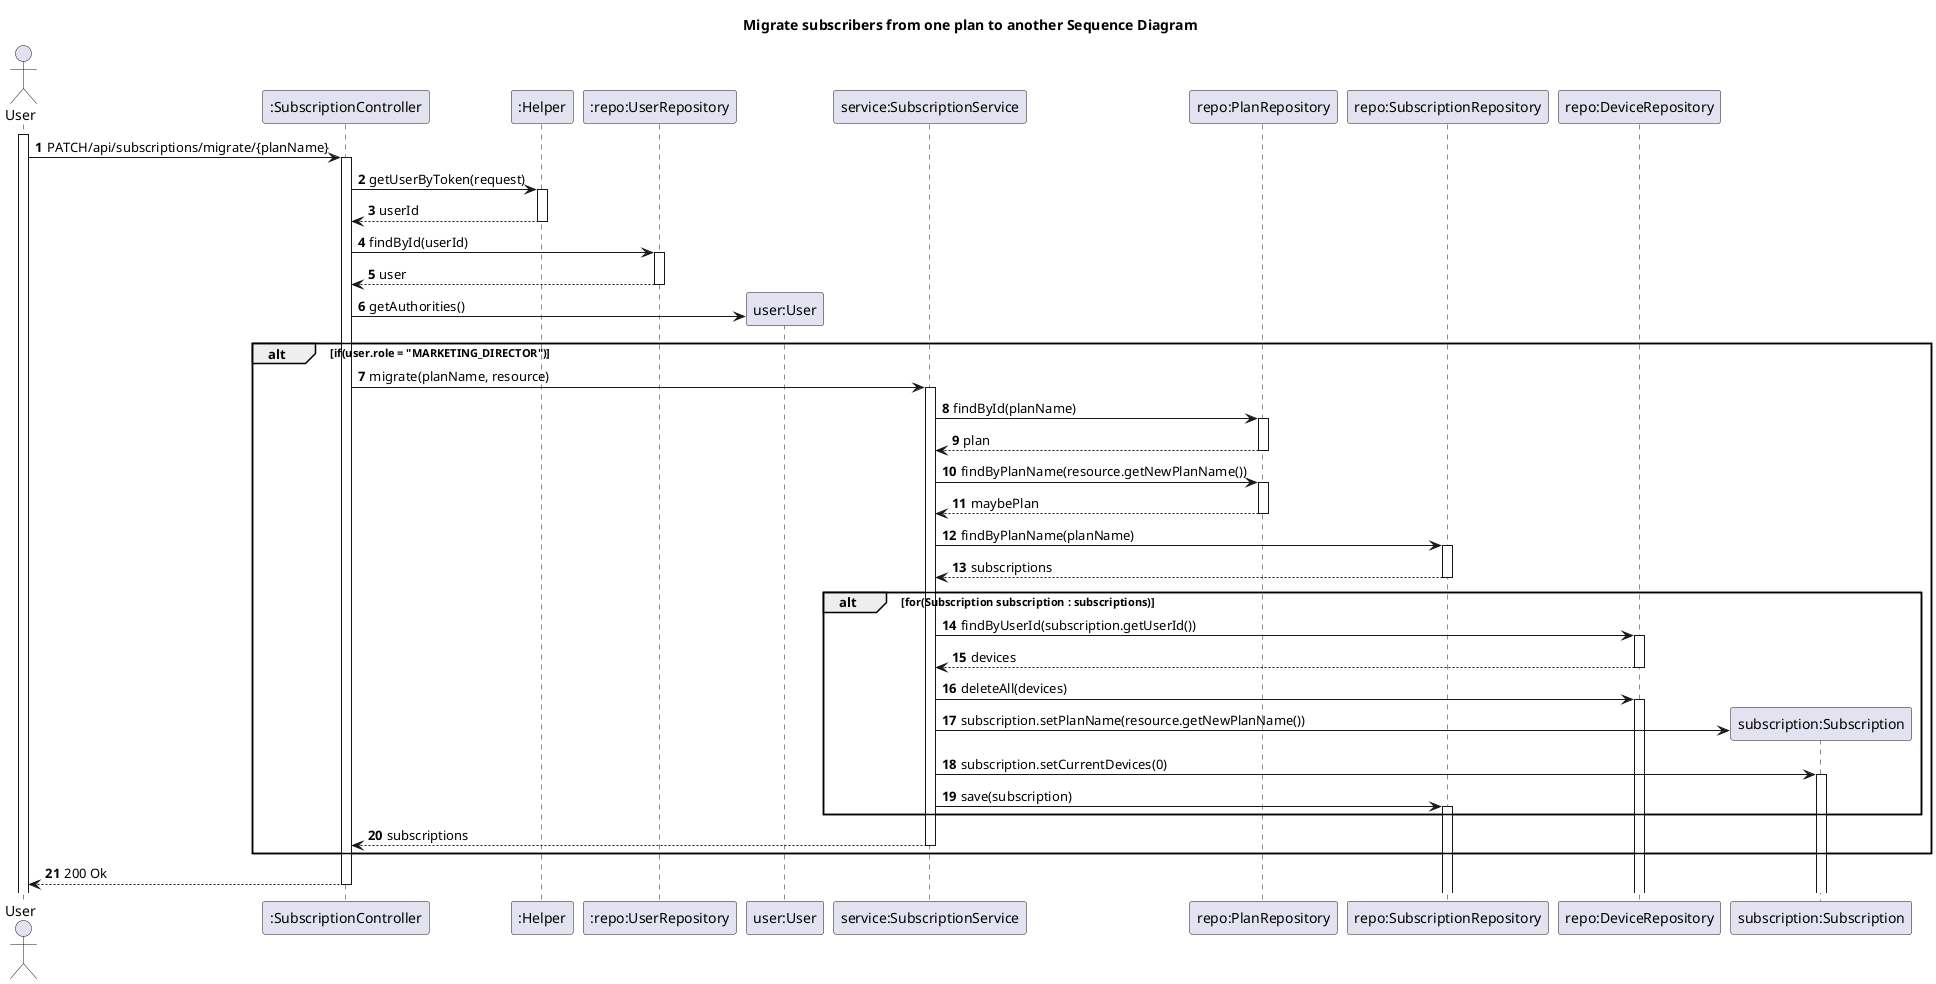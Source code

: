 @startuml
'https://plantuml.com/sequence-diagram

title Migrate subscribers from one plan to another Sequence Diagram

autoactivate on
autonumber

actor "User" as User
participant ":SubscriptionController" as Ctrl
participant ":Helper" as Helper
participant ":repo:UserRepository" as userRepo
participant "user:User" as usr
participant "service:SubscriptionService" as ServiceSubscription
participant "repo:PlanRepository" as PlanRepo
participant "repo:SubscriptionRepository" as SubRepo
participant "repo:DeviceRepository" as DeviceRepo
participant "subscription:Subscription" as Subscription

activate User

User -> Ctrl: PATCH/api/subscriptions/migrate/{planName}
Ctrl -> Helper: getUserByToken(request)
Helper --> Ctrl: userId
Ctrl -> userRepo: findById(userId)
userRepo --> Ctrl: user
Ctrl -> usr**: getAuthorities()
alt if(user.role = "MARKETING_DIRECTOR")
    Ctrl -> ServiceSubscription: migrate(planName, resource)
    ServiceSubscription -> PlanRepo: findById(planName)
    PlanRepo --> ServiceSubscription: plan
    ServiceSubscription -> PlanRepo: findByPlanName(resource.getNewPlanName())
    PlanRepo --> ServiceSubscription: maybePlan
    ServiceSubscription -> SubRepo: findByPlanName(planName)
    SubRepo --> ServiceSubscription: subscriptions
    alt for(Subscription subscription : subscriptions)
        ServiceSubscription -> DeviceRepo: findByUserId(subscription.getUserId())
        DeviceRepo --> ServiceSubscription: devices
        ServiceSubscription -> DeviceRepo: deleteAll(devices)
        ServiceSubscription -> Subscription**: subscription.setPlanName(resource.getNewPlanName())
        ServiceSubscription -> Subscription: subscription.setCurrentDevices(0)
        ServiceSubscription -> SubRepo: save(subscription)
    end
    ServiceSubscription --> Ctrl: subscriptions
end
Ctrl --> User: 200 Ok

@enduml

